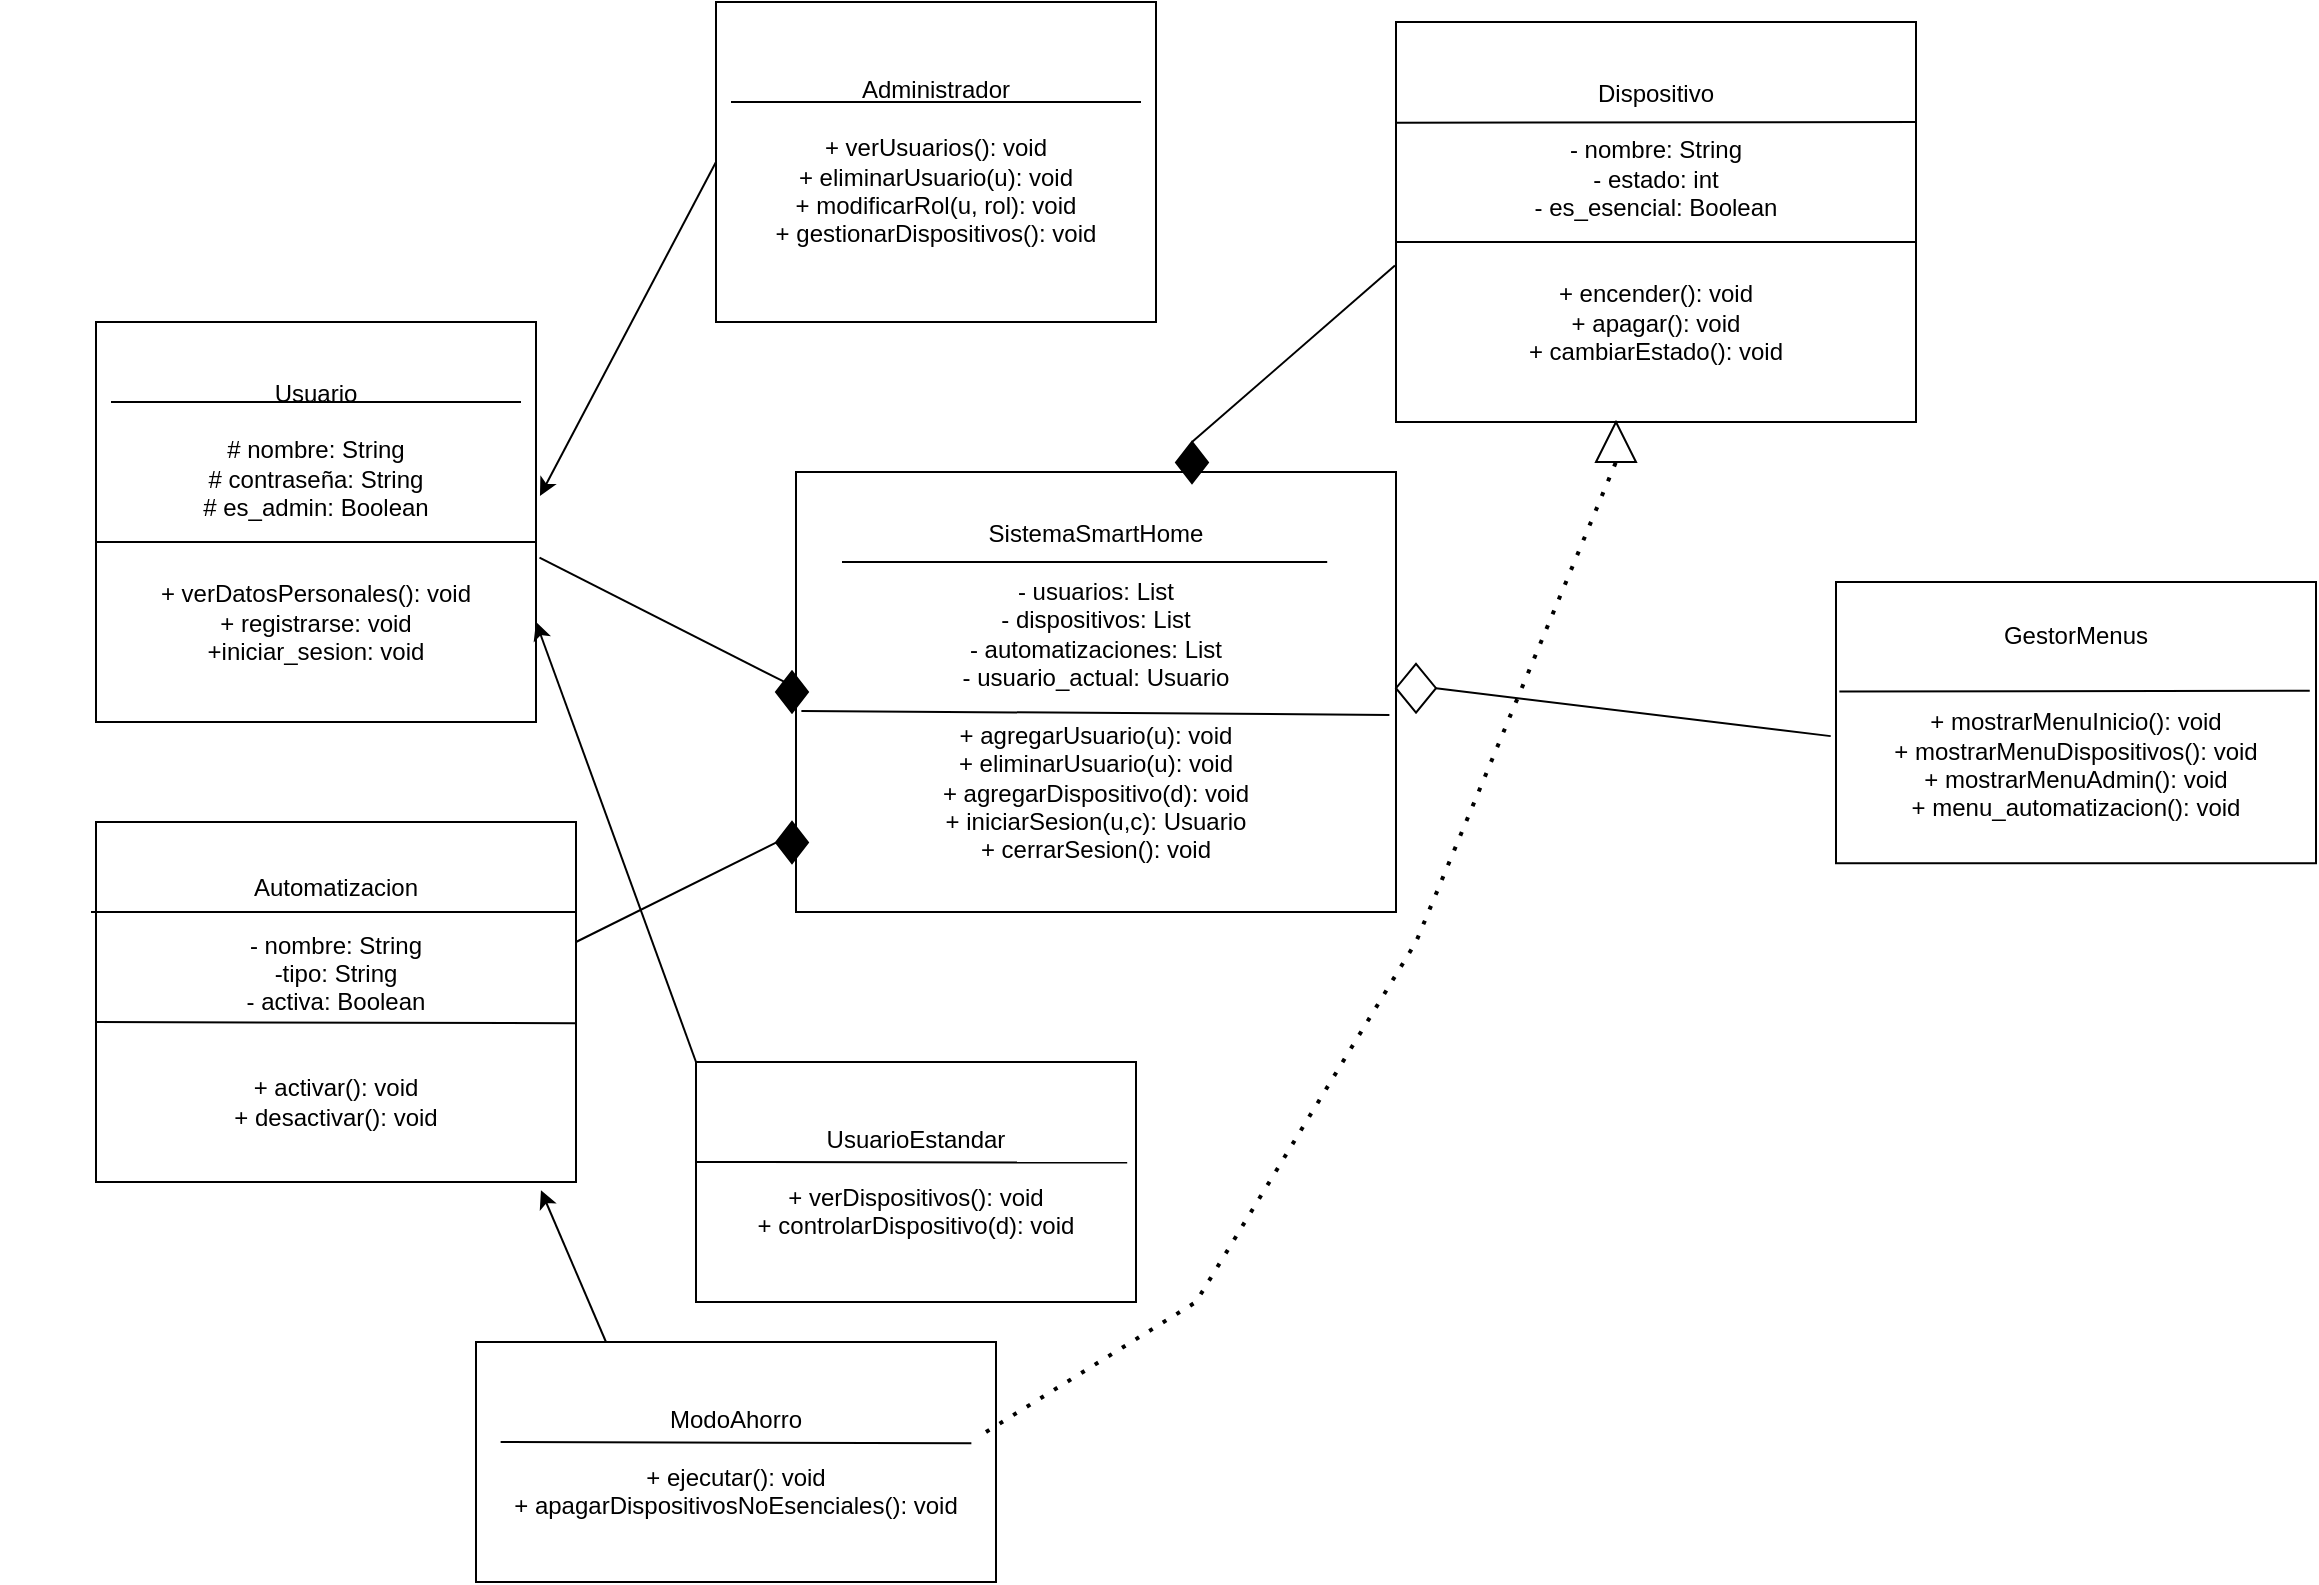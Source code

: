 <mxfile version="28.2.1">
  <diagram name="Diagrama de Clases - SmartHome" id="Up1UMbZoUHvV2d-I5ScX">
    <mxGraphModel dx="1176018" dy="556199" grid="1" gridSize="10" guides="1" tooltips="1" connect="1" arrows="1" fold="1" page="1" pageScale="1" pageWidth="827" pageHeight="1169" math="0" shadow="0">
      <root>
        <mxCell id="0" />
        <mxCell id="1" parent="0" />
        <mxCell id="P_hPnPG-YwI03Hb1G7aR-1" value="Usuario&lt;div&gt;&lt;br&gt;# nombre: String&lt;br&gt;# contraseña: String&lt;br&gt;# es_admin: Boolean&lt;/div&gt;&lt;div&gt;&lt;br&gt;&lt;br&gt;+ verDatosPersonales(): void&lt;br&gt;+ registrarse: void&lt;/div&gt;&lt;div&gt;+iniciar_sesion: void&lt;/div&gt;" style="shape=umlClass;whiteSpace=wrap;html=1;" vertex="1" parent="1">
          <mxGeometry x="40" y="50" width="220" height="200" as="geometry" />
        </mxCell>
        <mxCell id="P_hPnPG-YwI03Hb1G7aR-2" value="Administrador&lt;div&gt;&lt;br&gt;+ verUsuarios(): void&lt;br&gt;+ eliminarUsuario(u): void&lt;br&gt;+ modificarRol(u, rol): void&lt;br&gt;+ gestionarDispositivos(): void&lt;/div&gt;" style="shape=umlClass;whiteSpace=wrap;html=1;" vertex="1" parent="1">
          <mxGeometry x="350" y="-110" width="220" height="160" as="geometry" />
        </mxCell>
        <mxCell id="P_hPnPG-YwI03Hb1G7aR-3" value="UsuarioEstandar&lt;div&gt;&lt;br&gt;+ verDispositivos(): void&lt;br&gt;+ controlarDispositivo(d): void&lt;/div&gt;" style="shape=umlClass;whiteSpace=wrap;html=1;" vertex="1" parent="1">
          <mxGeometry x="340" y="420" width="220" height="120" as="geometry" />
        </mxCell>
        <mxCell id="P_hPnPG-YwI03Hb1G7aR-4" value="Dispositivo&lt;div&gt;&lt;br&gt;- nombre: String&lt;br&gt;- estado: int&lt;br&gt;- es_esencial: Boolean&lt;/div&gt;&lt;div&gt;&lt;br&gt;&lt;br&gt;+ encender(): void&lt;br&gt;+ apagar(): void&lt;br&gt;+ cambiarEstado(): void&lt;/div&gt;" style="shape=umlClass;whiteSpace=wrap;html=1;" vertex="1" parent="1">
          <mxGeometry x="690" y="-100" width="260" height="200" as="geometry" />
        </mxCell>
        <mxCell id="P_hPnPG-YwI03Hb1G7aR-5" value="Automatizacion&lt;br&gt;&lt;br&gt;&lt;div&gt;- nombre: String&lt;/div&gt;&lt;div&gt;-tipo: String&lt;/div&gt;&lt;div&gt;- activa: Boolean&lt;/div&gt;&lt;div&gt;&lt;br&gt;&lt;/div&gt;&lt;div&gt;&lt;br&gt;+ activar(): void&lt;br&gt;+ desactivar(): void&lt;br&gt;&lt;/div&gt;" style="shape=umlClass;whiteSpace=wrap;html=1;" vertex="1" parent="1">
          <mxGeometry x="40" y="300" width="240" height="180" as="geometry" />
        </mxCell>
        <mxCell id="P_hPnPG-YwI03Hb1G7aR-6" value="ModoAhorro&lt;div&gt;&lt;br&gt;+ ejecutar(): void&lt;br&gt;+ apagarDispositivosNoEsenciales(): void&lt;/div&gt;" style="shape=umlClass;whiteSpace=wrap;html=1;" vertex="1" parent="1">
          <mxGeometry x="230" y="560" width="260" height="120" as="geometry" />
        </mxCell>
        <mxCell id="P_hPnPG-YwI03Hb1G7aR-7" value="SistemaSmartHome&lt;div&gt;&lt;br&gt;- usuarios: List&lt;br&gt;- dispositivos: List&lt;br&gt;- automatizaciones: List&lt;br&gt;- usuario_actual: Usuario&lt;/div&gt;&lt;div&gt;&lt;br&gt;+ agregarUsuario(u): void&lt;br&gt;+ eliminarUsuario(u): void&lt;br&gt;+ agregarDispositivo(d): void&lt;br&gt;+ iniciarSesion(u,c): Usuario&lt;br&gt;+ cerrarSesion(): void&lt;/div&gt;" style="shape=umlClass;whiteSpace=wrap;html=1;" vertex="1" parent="1">
          <mxGeometry x="390" y="125" width="300" height="220" as="geometry" />
        </mxCell>
        <mxCell id="P_hPnPG-YwI03Hb1G7aR-8" value="GestorMenus&lt;div&gt;&lt;br&gt;&lt;br&gt;&lt;/div&gt;&lt;div&gt;+ mostrarMenuInicio(): void&lt;br&gt;+ mostrarMenuDispositivos(): void&lt;br&gt;+ mostrarMenuAdmin(): void&lt;br&gt;+ menu_automatizacion(): void&lt;/div&gt;" style="shape=umlClass;whiteSpace=wrap;html=1;" vertex="1" parent="1">
          <mxGeometry x="910" y="180" width="240" height="140.62" as="geometry" />
        </mxCell>
        <mxCell id="P_hPnPG-YwI03Hb1G7aR-9" style="endArrow=block;endFill=0;" edge="1" parent="1" source="P_hPnPG-YwI03Hb1G7aR-2" target="P_hPnPG-YwI03Hb1G7aR-1" />
        <mxCell id="P_hPnPG-YwI03Hb1G7aR-10" style="endArrow=block;endFill=0;" edge="1" parent="1" source="P_hPnPG-YwI03Hb1G7aR-3" target="P_hPnPG-YwI03Hb1G7aR-1" />
        <mxCell id="P_hPnPG-YwI03Hb1G7aR-11" style="endArrow=block;endFill=0;" edge="1" parent="1" source="P_hPnPG-YwI03Hb1G7aR-6" target="P_hPnPG-YwI03Hb1G7aR-5" />
        <mxCell id="P_hPnPG-YwI03Hb1G7aR-12" style="endArrow=diamond;endFill=1;" edge="1" parent="1" source="P_hPnPG-YwI03Hb1G7aR-7" target="P_hPnPG-YwI03Hb1G7aR-1" />
        <mxCell id="P_hPnPG-YwI03Hb1G7aR-13" style="endArrow=diamond;endFill=1;" edge="1" parent="1" source="P_hPnPG-YwI03Hb1G7aR-7" target="P_hPnPG-YwI03Hb1G7aR-4" />
        <mxCell id="P_hPnPG-YwI03Hb1G7aR-14" style="endArrow=diamond;endFill=1;" edge="1" parent="1" source="P_hPnPG-YwI03Hb1G7aR-7" target="P_hPnPG-YwI03Hb1G7aR-5" />
        <mxCell id="P_hPnPG-YwI03Hb1G7aR-15" style="endArrow=diamond;endFill=0;" edge="1" parent="1" source="P_hPnPG-YwI03Hb1G7aR-7" target="P_hPnPG-YwI03Hb1G7aR-8" />
        <mxCell id="P_hPnPG-YwI03Hb1G7aR-16" style="endArrow=open;dashed=1;" edge="1" parent="1" source="P_hPnPG-YwI03Hb1G7aR-8" target="P_hPnPG-YwI03Hb1G7aR-7" />
        <mxCell id="P_hPnPG-YwI03Hb1G7aR-17" style="endArrow=open;dashed=1;" edge="1" parent="1" source="P_hPnPG-YwI03Hb1G7aR-6" target="P_hPnPG-YwI03Hb1G7aR-4" />
        <mxCell id="P_hPnPG-YwI03Hb1G7aR-20" value="" style="endArrow=classic;html=1;rounded=0;entryX=1;entryY=0.75;entryDx=0;entryDy=0;exitX=0;exitY=0;exitDx=0;exitDy=0;" edge="1" parent="1" source="P_hPnPG-YwI03Hb1G7aR-3" target="P_hPnPG-YwI03Hb1G7aR-1">
          <mxGeometry width="50" height="50" relative="1" as="geometry">
            <mxPoint x="320" y="260" as="sourcePoint" />
            <mxPoint x="270" y="200" as="targetPoint" />
          </mxGeometry>
        </mxCell>
        <mxCell id="P_hPnPG-YwI03Hb1G7aR-22" value="" style="endArrow=classic;html=1;rounded=0;exitX=0;exitY=0.5;exitDx=0;exitDy=0;entryX=1.009;entryY=0.435;entryDx=0;entryDy=0;entryPerimeter=0;" edge="1" parent="1" source="P_hPnPG-YwI03Hb1G7aR-2" target="P_hPnPG-YwI03Hb1G7aR-1">
          <mxGeometry width="50" height="50" relative="1" as="geometry">
            <mxPoint x="260" y="-70" as="sourcePoint" />
            <mxPoint x="310" y="-120" as="targetPoint" />
          </mxGeometry>
        </mxCell>
        <mxCell id="P_hPnPG-YwI03Hb1G7aR-23" value="" style="endArrow=classic;html=1;rounded=0;entryX=0.927;entryY=1.023;entryDx=0;entryDy=0;entryPerimeter=0;exitX=0.25;exitY=0;exitDx=0;exitDy=0;" edge="1" parent="1" source="P_hPnPG-YwI03Hb1G7aR-6" target="P_hPnPG-YwI03Hb1G7aR-5">
          <mxGeometry width="50" height="50" relative="1" as="geometry">
            <mxPoint x="320" y="435" as="sourcePoint" />
            <mxPoint x="370" y="385" as="targetPoint" />
          </mxGeometry>
        </mxCell>
        <mxCell id="P_hPnPG-YwI03Hb1G7aR-26" value="" style="endArrow=none;html=1;rounded=0;" edge="1" parent="1">
          <mxGeometry width="50" height="50" relative="1" as="geometry">
            <mxPoint x="47.5" y="90" as="sourcePoint" />
            <mxPoint x="252.5" y="90" as="targetPoint" />
          </mxGeometry>
        </mxCell>
        <mxCell id="P_hPnPG-YwI03Hb1G7aR-27" value="" style="endArrow=none;html=1;rounded=0;" edge="1" parent="1">
          <mxGeometry width="50" height="50" relative="1" as="geometry">
            <mxPoint x="357.5" y="-60" as="sourcePoint" />
            <mxPoint x="562.5" y="-60" as="targetPoint" />
          </mxGeometry>
        </mxCell>
        <mxCell id="P_hPnPG-YwI03Hb1G7aR-28" value="" style="endArrow=none;html=1;rounded=0;entryX=1;entryY=0.2;entryDx=0;entryDy=0;entryPerimeter=0;exitX=0.001;exitY=0.202;exitDx=0;exitDy=0;exitPerimeter=0;" edge="1" parent="1">
          <mxGeometry width="50" height="50" relative="1" as="geometry">
            <mxPoint x="690.26" y="-49.6" as="sourcePoint" />
            <mxPoint x="950" y="-50" as="targetPoint" />
          </mxGeometry>
        </mxCell>
        <mxCell id="P_hPnPG-YwI03Hb1G7aR-29" value="" style="endArrow=none;html=1;rounded=0;entryX=0.987;entryY=0.387;entryDx=0;entryDy=0;entryPerimeter=0;exitX=0.007;exitY=0.389;exitDx=0;exitDy=0;exitPerimeter=0;" edge="1" parent="1" source="P_hPnPG-YwI03Hb1G7aR-8" target="P_hPnPG-YwI03Hb1G7aR-8">
          <mxGeometry width="50" height="50" relative="1" as="geometry">
            <mxPoint x="927.5" y="210" as="sourcePoint" />
            <mxPoint x="1132.5" y="210" as="targetPoint" />
          </mxGeometry>
        </mxCell>
        <mxCell id="P_hPnPG-YwI03Hb1G7aR-30" value="" style="endArrow=none;html=1;rounded=0;" edge="1" parent="1">
          <mxGeometry width="50" height="50" relative="1" as="geometry">
            <mxPoint x="37.5" y="345" as="sourcePoint" />
            <mxPoint x="280" y="345" as="targetPoint" />
          </mxGeometry>
        </mxCell>
        <mxCell id="P_hPnPG-YwI03Hb1G7aR-31" value="" style="endArrow=none;html=1;rounded=0;entryX=0.98;entryY=0.419;entryDx=0;entryDy=0;entryPerimeter=0;" edge="1" parent="1" target="P_hPnPG-YwI03Hb1G7aR-3">
          <mxGeometry width="50" height="50" relative="1" as="geometry">
            <mxPoint x="340" y="470" as="sourcePoint" />
            <mxPoint x="545" y="470" as="targetPoint" />
          </mxGeometry>
        </mxCell>
        <mxCell id="P_hPnPG-YwI03Hb1G7aR-32" value="" style="endArrow=none;html=1;rounded=0;entryX=0.967;entryY=0.227;entryDx=0;entryDy=0;entryPerimeter=0;" edge="1" parent="1">
          <mxGeometry width="50" height="50" relative="1" as="geometry">
            <mxPoint x="413.0" y="170.06" as="sourcePoint" />
            <mxPoint x="655.6" y="170.0" as="targetPoint" />
          </mxGeometry>
        </mxCell>
        <mxCell id="P_hPnPG-YwI03Hb1G7aR-33" value="" style="endArrow=none;html=1;rounded=0;exitX=-0.011;exitY=0.411;exitDx=0;exitDy=0;exitPerimeter=0;" edge="1" parent="1">
          <mxGeometry width="50" height="50" relative="1" as="geometry">
            <mxPoint x="242.32" y="610.0" as="sourcePoint" />
            <mxPoint x="477.68" y="610.68" as="targetPoint" />
          </mxGeometry>
        </mxCell>
        <mxCell id="P_hPnPG-YwI03Hb1G7aR-42" value="v" style="rhombus;whiteSpace=wrap;html=1;fillColor=#000000;direction=west;" vertex="1" parent="1">
          <mxGeometry x="380" y="224.69" width="16" height="20.62" as="geometry" />
        </mxCell>
        <mxCell id="P_hPnPG-YwI03Hb1G7aR-44" value="" style="endArrow=none;html=1;rounded=0;entryX=1;entryY=1;entryDx=0;entryDy=0;exitX=1.008;exitY=0.589;exitDx=0;exitDy=0;exitPerimeter=0;" edge="1" parent="1" source="P_hPnPG-YwI03Hb1G7aR-1" target="P_hPnPG-YwI03Hb1G7aR-42">
          <mxGeometry width="50" height="50" relative="1" as="geometry">
            <mxPoint x="410" y="120" as="sourcePoint" />
            <mxPoint x="414" y="230.63" as="targetPoint" />
          </mxGeometry>
        </mxCell>
        <mxCell id="P_hPnPG-YwI03Hb1G7aR-47" value="" style="endArrow=none;html=1;rounded=0;entryX=-0.002;entryY=0.609;entryDx=0;entryDy=0;entryPerimeter=0;exitX=0.5;exitY=1;exitDx=0;exitDy=0;" edge="1" parent="1" source="P_hPnPG-YwI03Hb1G7aR-48" target="P_hPnPG-YwI03Hb1G7aR-4">
          <mxGeometry width="50" height="50" relative="1" as="geometry">
            <mxPoint x="600" y="160" as="sourcePoint" />
            <mxPoint x="650" y="157" as="targetPoint" />
          </mxGeometry>
        </mxCell>
        <mxCell id="P_hPnPG-YwI03Hb1G7aR-48" value="v" style="rhombus;whiteSpace=wrap;html=1;fillColor=#000000;direction=west;" vertex="1" parent="1">
          <mxGeometry x="580" y="110" width="16" height="20.62" as="geometry" />
        </mxCell>
        <mxCell id="P_hPnPG-YwI03Hb1G7aR-52" value="" style="endArrow=none;html=1;rounded=0;exitX=1.008;exitY=0.589;exitDx=0;exitDy=0;exitPerimeter=0;entryX=1;entryY=0.5;entryDx=0;entryDy=0;" edge="1" parent="1" target="P_hPnPG-YwI03Hb1G7aR-51">
          <mxGeometry width="50" height="50" relative="1" as="geometry">
            <mxPoint x="280" y="360" as="sourcePoint" />
            <mxPoint x="420" y="340" as="targetPoint" />
          </mxGeometry>
        </mxCell>
        <mxCell id="P_hPnPG-YwI03Hb1G7aR-51" value="v" style="rhombus;whiteSpace=wrap;html=1;fillColor=#000000;direction=west;" vertex="1" parent="1">
          <mxGeometry x="380" y="300" width="16" height="20.62" as="geometry" />
        </mxCell>
        <mxCell id="P_hPnPG-YwI03Hb1G7aR-59" value="" style="endArrow=none;dashed=1;html=1;dashPattern=1 3;strokeWidth=2;rounded=0;entryX=0;entryY=0.5;entryDx=0;entryDy=0;" edge="1" parent="1" target="P_hPnPG-YwI03Hb1G7aR-63">
          <mxGeometry width="50" height="50" relative="1" as="geometry">
            <mxPoint x="485" y="605" as="sourcePoint" />
            <mxPoint x="800" y="190" as="targetPoint" />
            <Array as="points">
              <mxPoint x="590" y="540" />
              <mxPoint x="700" y="360" />
            </Array>
          </mxGeometry>
        </mxCell>
        <mxCell id="P_hPnPG-YwI03Hb1G7aR-63" value="" style="triangle;whiteSpace=wrap;html=1;direction=north;" vertex="1" parent="1">
          <mxGeometry x="790" y="100" width="20" height="20" as="geometry" />
        </mxCell>
        <mxCell id="P_hPnPG-YwI03Hb1G7aR-66" value="" style="rhombus;whiteSpace=wrap;html=1;direction=west;" vertex="1" parent="1">
          <mxGeometry x="690" y="220.93" width="20" height="24.38" as="geometry" />
        </mxCell>
        <mxCell id="P_hPnPG-YwI03Hb1G7aR-67" value="" style="endArrow=none;html=1;rounded=0;entryX=1;entryY=0.5;entryDx=0;entryDy=0;exitX=0;exitY=0.5;exitDx=0;exitDy=0;" edge="1" parent="1">
          <mxGeometry width="50" height="50" relative="1" as="geometry">
            <mxPoint x="690" y="10" as="sourcePoint" />
            <mxPoint x="950" y="10" as="targetPoint" />
          </mxGeometry>
        </mxCell>
        <mxCell id="P_hPnPG-YwI03Hb1G7aR-68" value="" style="endArrow=none;html=1;rounded=0;entryX=0.989;entryY=0.552;entryDx=0;entryDy=0;exitX=0.009;exitY=0.543;exitDx=0;exitDy=0;entryPerimeter=0;exitPerimeter=0;" edge="1" parent="1" source="P_hPnPG-YwI03Hb1G7aR-7" target="P_hPnPG-YwI03Hb1G7aR-7">
          <mxGeometry width="50" height="50" relative="1" as="geometry">
            <mxPoint x="410" y="245.31" as="sourcePoint" />
            <mxPoint x="670" y="245.31" as="targetPoint" />
          </mxGeometry>
        </mxCell>
        <mxCell id="P_hPnPG-YwI03Hb1G7aR-69" value="" style="endArrow=none;html=1;rounded=0;exitX=0;exitY=0.5;exitDx=0;exitDy=0;" edge="1" parent="1">
          <mxGeometry width="50" height="50" relative="1" as="geometry">
            <mxPoint x="40" y="160" as="sourcePoint" />
            <mxPoint x="260" y="160" as="targetPoint" />
          </mxGeometry>
        </mxCell>
        <mxCell id="P_hPnPG-YwI03Hb1G7aR-70" value="" style="endArrow=none;html=1;rounded=0;exitX=0;exitY=0.5;exitDx=0;exitDy=0;" edge="1" parent="1">
          <mxGeometry width="50" height="50" relative="1" as="geometry">
            <mxPoint x="40" y="400" as="sourcePoint" />
            <mxPoint x="280" y="400.59" as="targetPoint" />
          </mxGeometry>
        </mxCell>
        <mxCell id="P_hPnPG-YwI03Hb1G7aR-73" value="" style="endArrow=none;html=1;rounded=0;entryX=-0.011;entryY=0.548;entryDx=0;entryDy=0;entryPerimeter=0;exitX=0;exitY=0.5;exitDx=0;exitDy=0;" edge="1" parent="1" source="P_hPnPG-YwI03Hb1G7aR-66" target="P_hPnPG-YwI03Hb1G7aR-8">
          <mxGeometry width="50" height="50" relative="1" as="geometry">
            <mxPoint x="710" y="240" as="sourcePoint" />
            <mxPoint x="760" y="190" as="targetPoint" />
          </mxGeometry>
        </mxCell>
      </root>
    </mxGraphModel>
  </diagram>
</mxfile>
